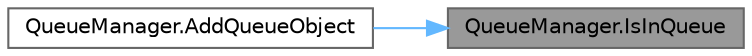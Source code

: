 digraph "QueueManager.IsInQueue"
{
 // LATEX_PDF_SIZE
  bgcolor="transparent";
  edge [fontname=Helvetica,fontsize=10,labelfontname=Helvetica,labelfontsize=10];
  node [fontname=Helvetica,fontsize=10,shape=box,height=0.2,width=0.4];
  rankdir="RL";
  Node1 [id="Node000001",label="QueueManager.IsInQueue",height=0.2,width=0.4,color="gray40", fillcolor="grey60", style="filled", fontcolor="black",tooltip=" "];
  Node1 -> Node2 [id="edge1_Node000001_Node000002",dir="back",color="steelblue1",style="solid",tooltip=" "];
  Node2 [id="Node000002",label="QueueManager.AddQueueObject",height=0.2,width=0.4,color="grey40", fillcolor="white", style="filled",URL="$class_queue_manager.html#a0a44a608b4f368624f6e1e9eb654cf15",tooltip="待ち列に引数オブジェクトを追加"];
}
